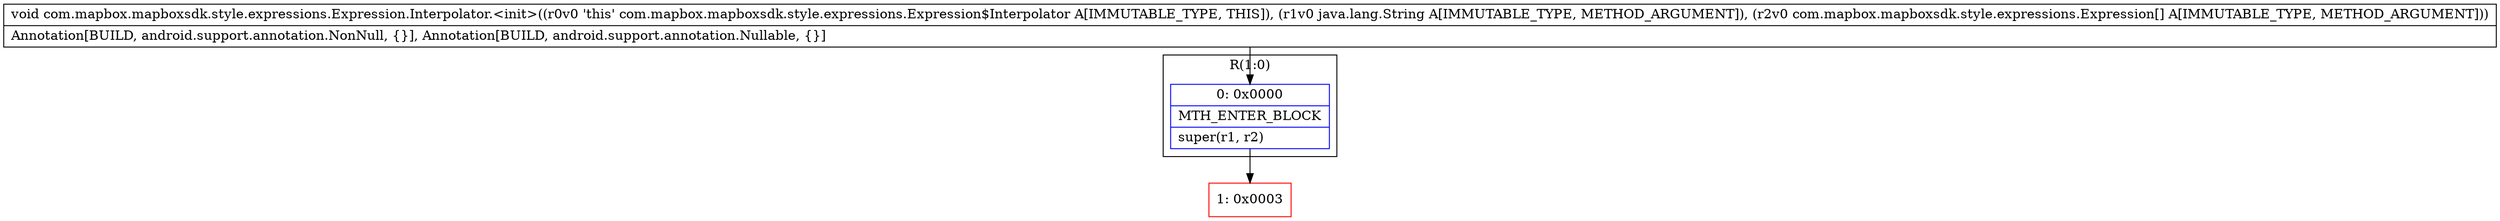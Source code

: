 digraph "CFG forcom.mapbox.mapboxsdk.style.expressions.Expression.Interpolator.\<init\>(Ljava\/lang\/String;[Lcom\/mapbox\/mapboxsdk\/style\/expressions\/Expression;)V" {
subgraph cluster_Region_1241662753 {
label = "R(1:0)";
node [shape=record,color=blue];
Node_0 [shape=record,label="{0\:\ 0x0000|MTH_ENTER_BLOCK\l|super(r1, r2)\l}"];
}
Node_1 [shape=record,color=red,label="{1\:\ 0x0003}"];
MethodNode[shape=record,label="{void com.mapbox.mapboxsdk.style.expressions.Expression.Interpolator.\<init\>((r0v0 'this' com.mapbox.mapboxsdk.style.expressions.Expression$Interpolator A[IMMUTABLE_TYPE, THIS]), (r1v0 java.lang.String A[IMMUTABLE_TYPE, METHOD_ARGUMENT]), (r2v0 com.mapbox.mapboxsdk.style.expressions.Expression[] A[IMMUTABLE_TYPE, METHOD_ARGUMENT]))  | Annotation[BUILD, android.support.annotation.NonNull, \{\}], Annotation[BUILD, android.support.annotation.Nullable, \{\}]\l}"];
MethodNode -> Node_0;
Node_0 -> Node_1;
}

